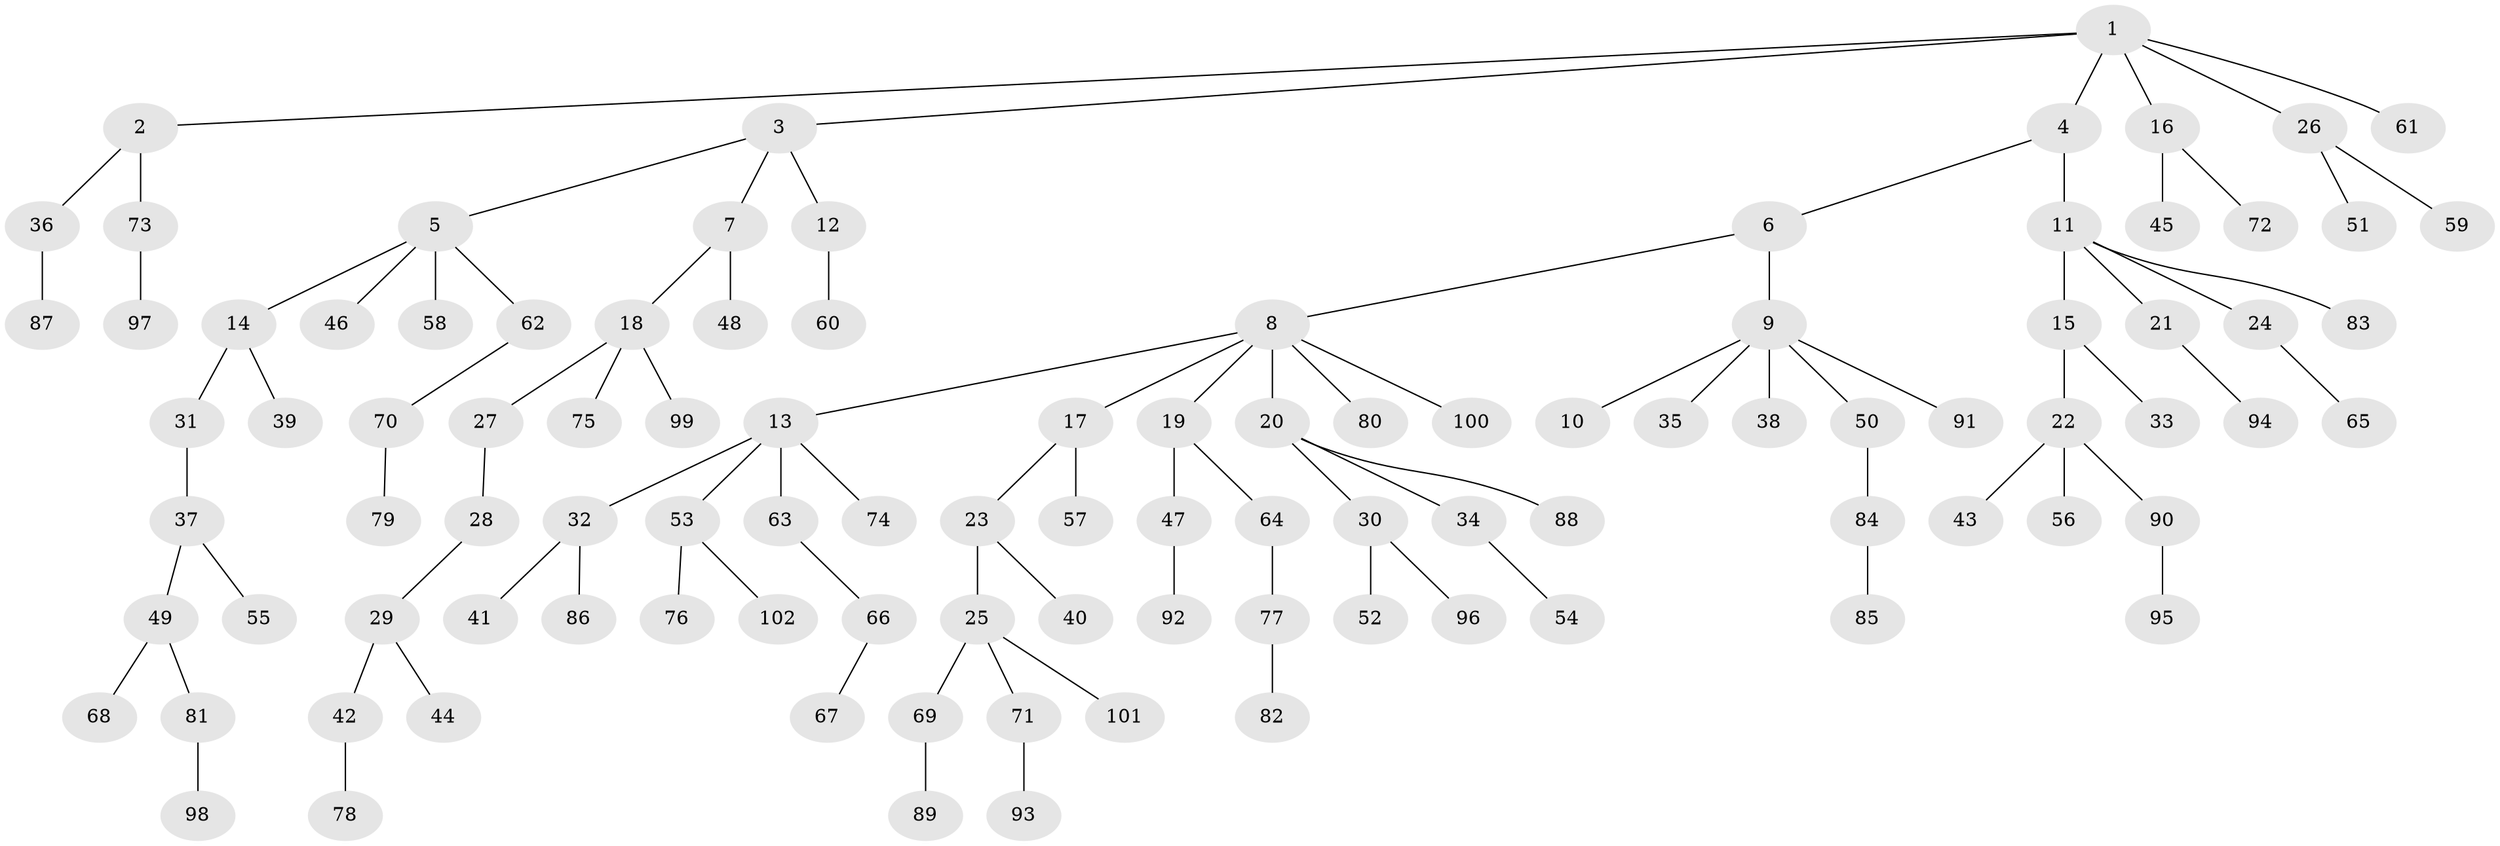// coarse degree distribution, {5: 0.0136986301369863, 3: 0.1232876712328767, 4: 0.0684931506849315, 2: 0.3287671232876712, 6: 0.0273972602739726, 1: 0.4383561643835616}
// Generated by graph-tools (version 1.1) at 2025/51/03/04/25 22:51:45]
// undirected, 102 vertices, 101 edges
graph export_dot {
  node [color=gray90,style=filled];
  1;
  2;
  3;
  4;
  5;
  6;
  7;
  8;
  9;
  10;
  11;
  12;
  13;
  14;
  15;
  16;
  17;
  18;
  19;
  20;
  21;
  22;
  23;
  24;
  25;
  26;
  27;
  28;
  29;
  30;
  31;
  32;
  33;
  34;
  35;
  36;
  37;
  38;
  39;
  40;
  41;
  42;
  43;
  44;
  45;
  46;
  47;
  48;
  49;
  50;
  51;
  52;
  53;
  54;
  55;
  56;
  57;
  58;
  59;
  60;
  61;
  62;
  63;
  64;
  65;
  66;
  67;
  68;
  69;
  70;
  71;
  72;
  73;
  74;
  75;
  76;
  77;
  78;
  79;
  80;
  81;
  82;
  83;
  84;
  85;
  86;
  87;
  88;
  89;
  90;
  91;
  92;
  93;
  94;
  95;
  96;
  97;
  98;
  99;
  100;
  101;
  102;
  1 -- 2;
  1 -- 3;
  1 -- 4;
  1 -- 16;
  1 -- 26;
  1 -- 61;
  2 -- 36;
  2 -- 73;
  3 -- 5;
  3 -- 7;
  3 -- 12;
  4 -- 6;
  4 -- 11;
  5 -- 14;
  5 -- 46;
  5 -- 58;
  5 -- 62;
  6 -- 8;
  6 -- 9;
  7 -- 18;
  7 -- 48;
  8 -- 13;
  8 -- 17;
  8 -- 19;
  8 -- 20;
  8 -- 80;
  8 -- 100;
  9 -- 10;
  9 -- 35;
  9 -- 38;
  9 -- 50;
  9 -- 91;
  11 -- 15;
  11 -- 21;
  11 -- 24;
  11 -- 83;
  12 -- 60;
  13 -- 32;
  13 -- 53;
  13 -- 63;
  13 -- 74;
  14 -- 31;
  14 -- 39;
  15 -- 22;
  15 -- 33;
  16 -- 45;
  16 -- 72;
  17 -- 23;
  17 -- 57;
  18 -- 27;
  18 -- 75;
  18 -- 99;
  19 -- 47;
  19 -- 64;
  20 -- 30;
  20 -- 34;
  20 -- 88;
  21 -- 94;
  22 -- 43;
  22 -- 56;
  22 -- 90;
  23 -- 25;
  23 -- 40;
  24 -- 65;
  25 -- 69;
  25 -- 71;
  25 -- 101;
  26 -- 51;
  26 -- 59;
  27 -- 28;
  28 -- 29;
  29 -- 42;
  29 -- 44;
  30 -- 52;
  30 -- 96;
  31 -- 37;
  32 -- 41;
  32 -- 86;
  34 -- 54;
  36 -- 87;
  37 -- 49;
  37 -- 55;
  42 -- 78;
  47 -- 92;
  49 -- 68;
  49 -- 81;
  50 -- 84;
  53 -- 76;
  53 -- 102;
  62 -- 70;
  63 -- 66;
  64 -- 77;
  66 -- 67;
  69 -- 89;
  70 -- 79;
  71 -- 93;
  73 -- 97;
  77 -- 82;
  81 -- 98;
  84 -- 85;
  90 -- 95;
}
